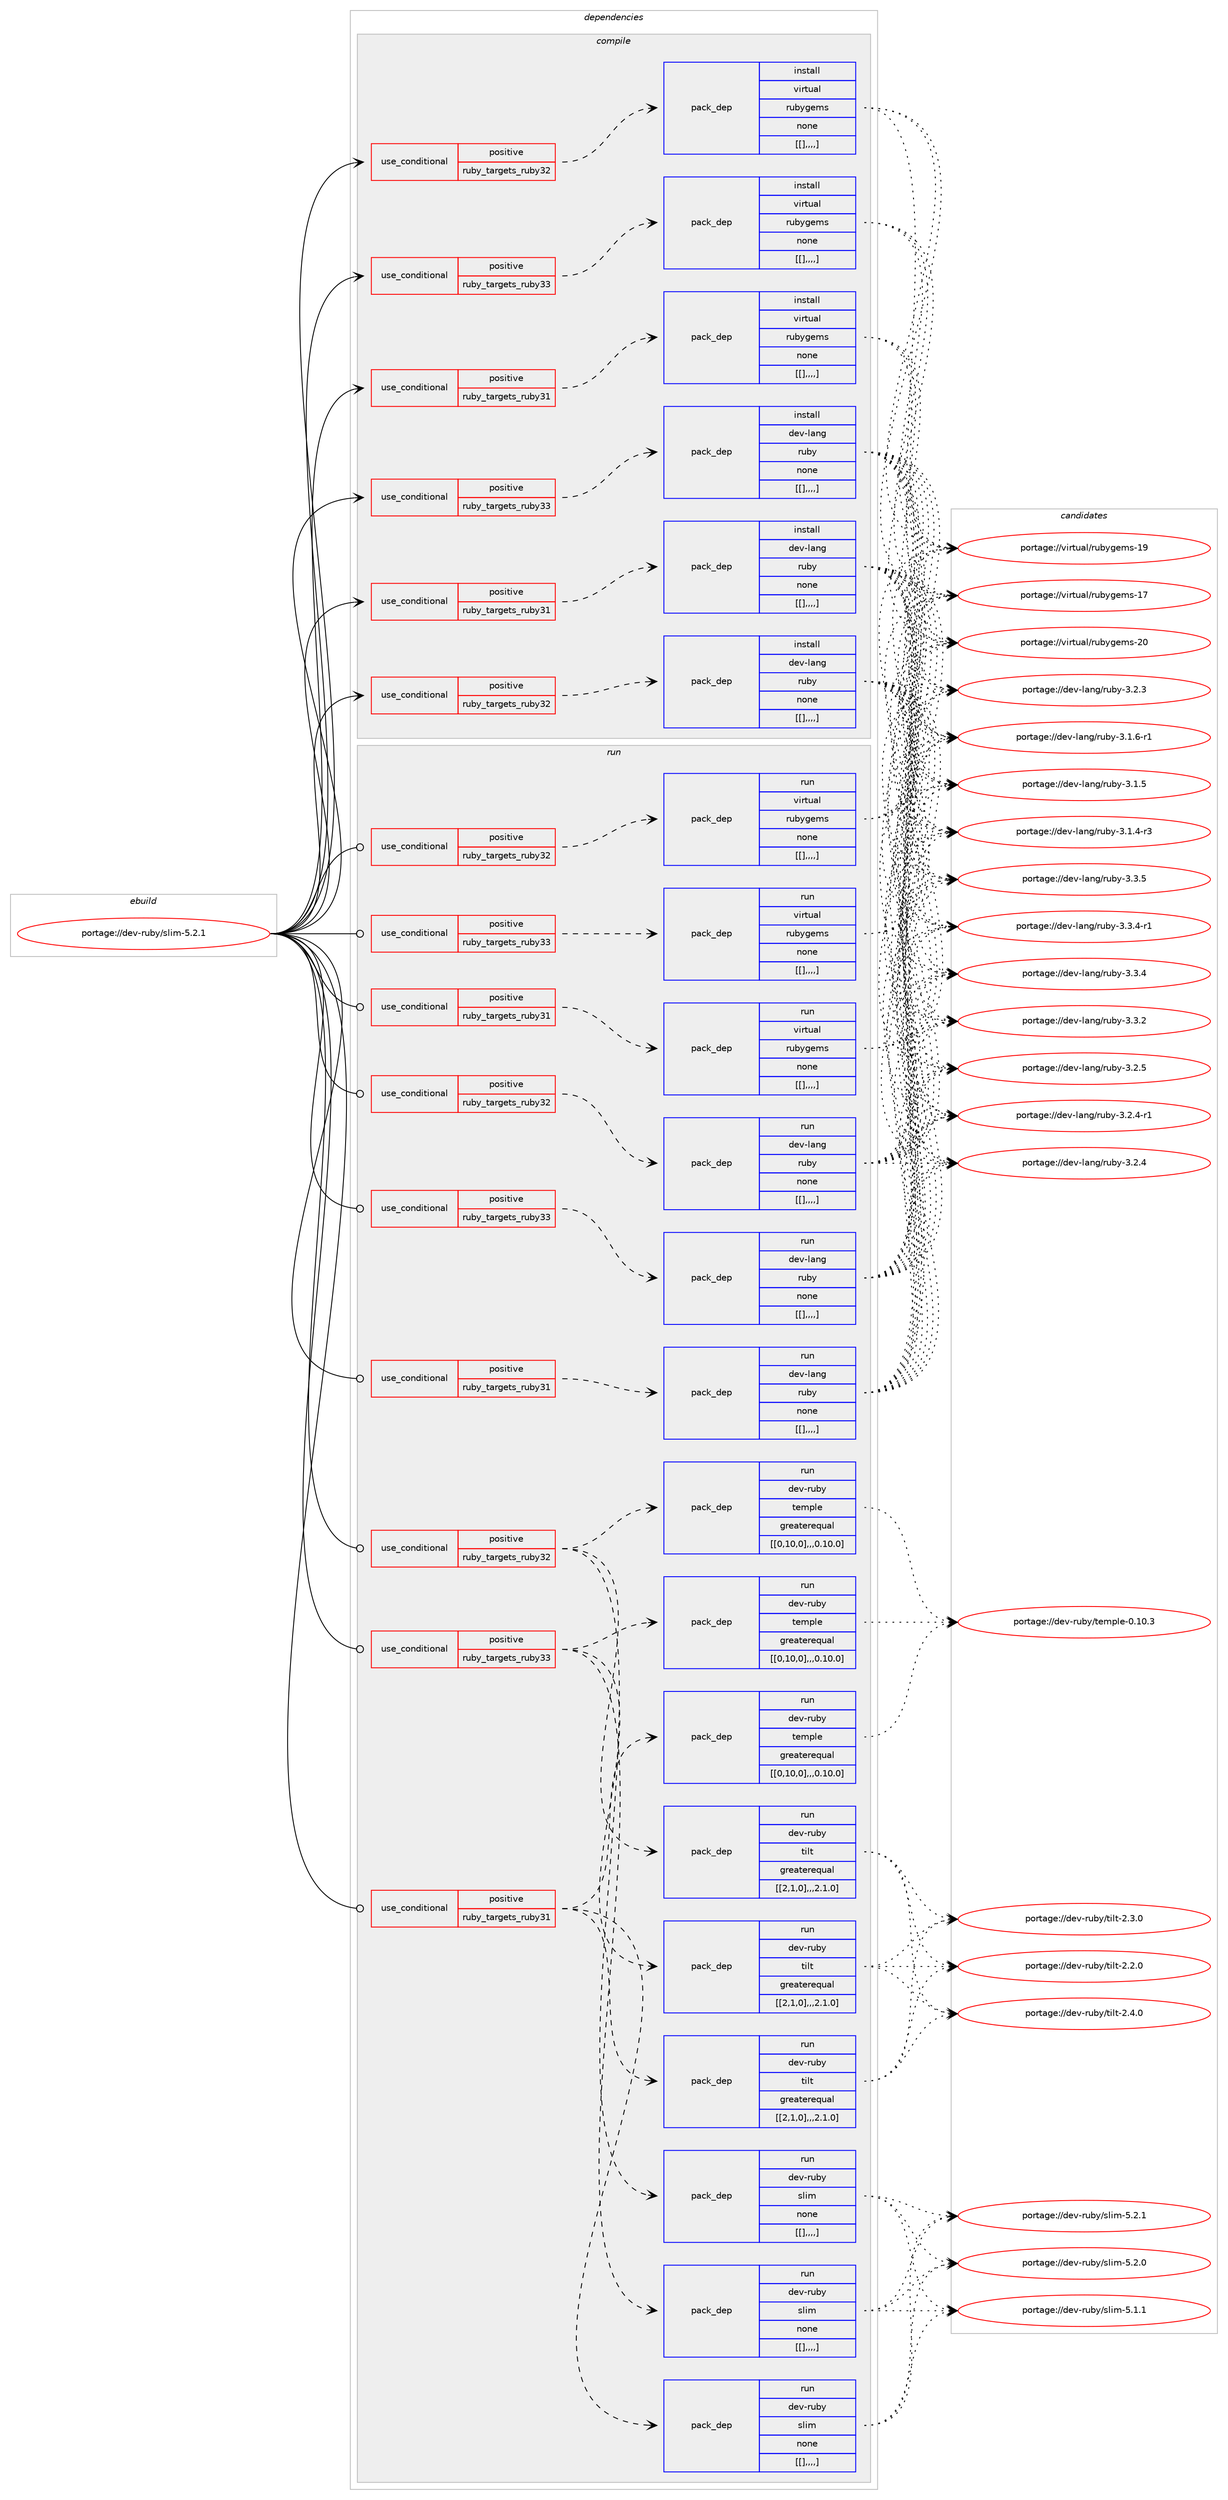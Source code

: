 digraph prolog {

# *************
# Graph options
# *************

newrank=true;
concentrate=true;
compound=true;
graph [rankdir=LR,fontname=Helvetica,fontsize=10,ranksep=1.5];#, ranksep=2.5, nodesep=0.2];
edge  [arrowhead=vee];
node  [fontname=Helvetica,fontsize=10];

# **********
# The ebuild
# **********

subgraph cluster_leftcol {
color=gray;
label=<<i>ebuild</i>>;
id [label="portage://dev-ruby/slim-5.2.1", color=red, width=4, href="../dev-ruby/slim-5.2.1.svg"];
}

# ****************
# The dependencies
# ****************

subgraph cluster_midcol {
color=gray;
label=<<i>dependencies</i>>;
subgraph cluster_compile {
fillcolor="#eeeeee";
style=filled;
label=<<i>compile</i>>;
subgraph cond61182 {
dependency215084 [label=<<TABLE BORDER="0" CELLBORDER="1" CELLSPACING="0" CELLPADDING="4"><TR><TD ROWSPAN="3" CELLPADDING="10">use_conditional</TD></TR><TR><TD>positive</TD></TR><TR><TD>ruby_targets_ruby31</TD></TR></TABLE>>, shape=none, color=red];
subgraph pack152428 {
dependency215101 [label=<<TABLE BORDER="0" CELLBORDER="1" CELLSPACING="0" CELLPADDING="4" WIDTH="220"><TR><TD ROWSPAN="6" CELLPADDING="30">pack_dep</TD></TR><TR><TD WIDTH="110">install</TD></TR><TR><TD>dev-lang</TD></TR><TR><TD>ruby</TD></TR><TR><TD>none</TD></TR><TR><TD>[[],,,,]</TD></TR></TABLE>>, shape=none, color=blue];
}
dependency215084:e -> dependency215101:w [weight=20,style="dashed",arrowhead="vee"];
}
id:e -> dependency215084:w [weight=20,style="solid",arrowhead="vee"];
subgraph cond61206 {
dependency215145 [label=<<TABLE BORDER="0" CELLBORDER="1" CELLSPACING="0" CELLPADDING="4"><TR><TD ROWSPAN="3" CELLPADDING="10">use_conditional</TD></TR><TR><TD>positive</TD></TR><TR><TD>ruby_targets_ruby31</TD></TR></TABLE>>, shape=none, color=red];
subgraph pack152451 {
dependency215147 [label=<<TABLE BORDER="0" CELLBORDER="1" CELLSPACING="0" CELLPADDING="4" WIDTH="220"><TR><TD ROWSPAN="6" CELLPADDING="30">pack_dep</TD></TR><TR><TD WIDTH="110">install</TD></TR><TR><TD>virtual</TD></TR><TR><TD>rubygems</TD></TR><TR><TD>none</TD></TR><TR><TD>[[],,,,]</TD></TR></TABLE>>, shape=none, color=blue];
}
dependency215145:e -> dependency215147:w [weight=20,style="dashed",arrowhead="vee"];
}
id:e -> dependency215145:w [weight=20,style="solid",arrowhead="vee"];
subgraph cond61214 {
dependency215169 [label=<<TABLE BORDER="0" CELLBORDER="1" CELLSPACING="0" CELLPADDING="4"><TR><TD ROWSPAN="3" CELLPADDING="10">use_conditional</TD></TR><TR><TD>positive</TD></TR><TR><TD>ruby_targets_ruby32</TD></TR></TABLE>>, shape=none, color=red];
subgraph pack152495 {
dependency215237 [label=<<TABLE BORDER="0" CELLBORDER="1" CELLSPACING="0" CELLPADDING="4" WIDTH="220"><TR><TD ROWSPAN="6" CELLPADDING="30">pack_dep</TD></TR><TR><TD WIDTH="110">install</TD></TR><TR><TD>dev-lang</TD></TR><TR><TD>ruby</TD></TR><TR><TD>none</TD></TR><TR><TD>[[],,,,]</TD></TR></TABLE>>, shape=none, color=blue];
}
dependency215169:e -> dependency215237:w [weight=20,style="dashed",arrowhead="vee"];
}
id:e -> dependency215169:w [weight=20,style="solid",arrowhead="vee"];
subgraph cond61259 {
dependency215318 [label=<<TABLE BORDER="0" CELLBORDER="1" CELLSPACING="0" CELLPADDING="4"><TR><TD ROWSPAN="3" CELLPADDING="10">use_conditional</TD></TR><TR><TD>positive</TD></TR><TR><TD>ruby_targets_ruby32</TD></TR></TABLE>>, shape=none, color=red];
subgraph pack152551 {
dependency215335 [label=<<TABLE BORDER="0" CELLBORDER="1" CELLSPACING="0" CELLPADDING="4" WIDTH="220"><TR><TD ROWSPAN="6" CELLPADDING="30">pack_dep</TD></TR><TR><TD WIDTH="110">install</TD></TR><TR><TD>virtual</TD></TR><TR><TD>rubygems</TD></TR><TR><TD>none</TD></TR><TR><TD>[[],,,,]</TD></TR></TABLE>>, shape=none, color=blue];
}
dependency215318:e -> dependency215335:w [weight=20,style="dashed",arrowhead="vee"];
}
id:e -> dependency215318:w [weight=20,style="solid",arrowhead="vee"];
subgraph cond61324 {
dependency215418 [label=<<TABLE BORDER="0" CELLBORDER="1" CELLSPACING="0" CELLPADDING="4"><TR><TD ROWSPAN="3" CELLPADDING="10">use_conditional</TD></TR><TR><TD>positive</TD></TR><TR><TD>ruby_targets_ruby33</TD></TR></TABLE>>, shape=none, color=red];
subgraph pack152604 {
dependency215454 [label=<<TABLE BORDER="0" CELLBORDER="1" CELLSPACING="0" CELLPADDING="4" WIDTH="220"><TR><TD ROWSPAN="6" CELLPADDING="30">pack_dep</TD></TR><TR><TD WIDTH="110">install</TD></TR><TR><TD>dev-lang</TD></TR><TR><TD>ruby</TD></TR><TR><TD>none</TD></TR><TR><TD>[[],,,,]</TD></TR></TABLE>>, shape=none, color=blue];
}
dependency215418:e -> dependency215454:w [weight=20,style="dashed",arrowhead="vee"];
}
id:e -> dependency215418:w [weight=20,style="solid",arrowhead="vee"];
subgraph cond61369 {
dependency215486 [label=<<TABLE BORDER="0" CELLBORDER="1" CELLSPACING="0" CELLPADDING="4"><TR><TD ROWSPAN="3" CELLPADDING="10">use_conditional</TD></TR><TR><TD>positive</TD></TR><TR><TD>ruby_targets_ruby33</TD></TR></TABLE>>, shape=none, color=red];
subgraph pack152641 {
dependency215527 [label=<<TABLE BORDER="0" CELLBORDER="1" CELLSPACING="0" CELLPADDING="4" WIDTH="220"><TR><TD ROWSPAN="6" CELLPADDING="30">pack_dep</TD></TR><TR><TD WIDTH="110">install</TD></TR><TR><TD>virtual</TD></TR><TR><TD>rubygems</TD></TR><TR><TD>none</TD></TR><TR><TD>[[],,,,]</TD></TR></TABLE>>, shape=none, color=blue];
}
dependency215486:e -> dependency215527:w [weight=20,style="dashed",arrowhead="vee"];
}
id:e -> dependency215486:w [weight=20,style="solid",arrowhead="vee"];
}
subgraph cluster_compileandrun {
fillcolor="#eeeeee";
style=filled;
label=<<i>compile and run</i>>;
}
subgraph cluster_run {
fillcolor="#eeeeee";
style=filled;
label=<<i>run</i>>;
subgraph cond61388 {
dependency215532 [label=<<TABLE BORDER="0" CELLBORDER="1" CELLSPACING="0" CELLPADDING="4"><TR><TD ROWSPAN="3" CELLPADDING="10">use_conditional</TD></TR><TR><TD>positive</TD></TR><TR><TD>ruby_targets_ruby31</TD></TR></TABLE>>, shape=none, color=red];
subgraph pack152663 {
dependency215533 [label=<<TABLE BORDER="0" CELLBORDER="1" CELLSPACING="0" CELLPADDING="4" WIDTH="220"><TR><TD ROWSPAN="6" CELLPADDING="30">pack_dep</TD></TR><TR><TD WIDTH="110">run</TD></TR><TR><TD>dev-lang</TD></TR><TR><TD>ruby</TD></TR><TR><TD>none</TD></TR><TR><TD>[[],,,,]</TD></TR></TABLE>>, shape=none, color=blue];
}
dependency215532:e -> dependency215533:w [weight=20,style="dashed",arrowhead="vee"];
}
id:e -> dependency215532:w [weight=20,style="solid",arrowhead="odot"];
subgraph cond61424 {
dependency215623 [label=<<TABLE BORDER="0" CELLBORDER="1" CELLSPACING="0" CELLPADDING="4"><TR><TD ROWSPAN="3" CELLPADDING="10">use_conditional</TD></TR><TR><TD>positive</TD></TR><TR><TD>ruby_targets_ruby31</TD></TR></TABLE>>, shape=none, color=red];
subgraph pack152724 {
dependency215646 [label=<<TABLE BORDER="0" CELLBORDER="1" CELLSPACING="0" CELLPADDING="4" WIDTH="220"><TR><TD ROWSPAN="6" CELLPADDING="30">pack_dep</TD></TR><TR><TD WIDTH="110">run</TD></TR><TR><TD>virtual</TD></TR><TR><TD>rubygems</TD></TR><TR><TD>none</TD></TR><TR><TD>[[],,,,]</TD></TR></TABLE>>, shape=none, color=blue];
}
dependency215623:e -> dependency215646:w [weight=20,style="dashed",arrowhead="vee"];
}
id:e -> dependency215623:w [weight=20,style="solid",arrowhead="odot"];
subgraph cond61441 {
dependency215681 [label=<<TABLE BORDER="0" CELLBORDER="1" CELLSPACING="0" CELLPADDING="4"><TR><TD ROWSPAN="3" CELLPADDING="10">use_conditional</TD></TR><TR><TD>positive</TD></TR><TR><TD>ruby_targets_ruby31</TD></TR></TABLE>>, shape=none, color=red];
subgraph pack152756 {
dependency215760 [label=<<TABLE BORDER="0" CELLBORDER="1" CELLSPACING="0" CELLPADDING="4" WIDTH="220"><TR><TD ROWSPAN="6" CELLPADDING="30">pack_dep</TD></TR><TR><TD WIDTH="110">run</TD></TR><TR><TD>dev-ruby</TD></TR><TR><TD>slim</TD></TR><TR><TD>none</TD></TR><TR><TD>[[],,,,]</TD></TR></TABLE>>, shape=none, color=blue];
}
dependency215681:e -> dependency215760:w [weight=20,style="dashed",arrowhead="vee"];
subgraph pack152811 {
dependency215809 [label=<<TABLE BORDER="0" CELLBORDER="1" CELLSPACING="0" CELLPADDING="4" WIDTH="220"><TR><TD ROWSPAN="6" CELLPADDING="30">pack_dep</TD></TR><TR><TD WIDTH="110">run</TD></TR><TR><TD>dev-ruby</TD></TR><TR><TD>tilt</TD></TR><TR><TD>greaterequal</TD></TR><TR><TD>[[2,1,0],,,2.1.0]</TD></TR></TABLE>>, shape=none, color=blue];
}
dependency215681:e -> dependency215809:w [weight=20,style="dashed",arrowhead="vee"];
subgraph pack152836 {
dependency215848 [label=<<TABLE BORDER="0" CELLBORDER="1" CELLSPACING="0" CELLPADDING="4" WIDTH="220"><TR><TD ROWSPAN="6" CELLPADDING="30">pack_dep</TD></TR><TR><TD WIDTH="110">run</TD></TR><TR><TD>dev-ruby</TD></TR><TR><TD>temple</TD></TR><TR><TD>greaterequal</TD></TR><TR><TD>[[0,10,0],,,0.10.0]</TD></TR></TABLE>>, shape=none, color=blue];
}
dependency215681:e -> dependency215848:w [weight=20,style="dashed",arrowhead="vee"];
}
id:e -> dependency215681:w [weight=20,style="solid",arrowhead="odot"];
subgraph cond61538 {
dependency215885 [label=<<TABLE BORDER="0" CELLBORDER="1" CELLSPACING="0" CELLPADDING="4"><TR><TD ROWSPAN="3" CELLPADDING="10">use_conditional</TD></TR><TR><TD>positive</TD></TR><TR><TD>ruby_targets_ruby32</TD></TR></TABLE>>, shape=none, color=red];
subgraph pack152881 {
dependency215922 [label=<<TABLE BORDER="0" CELLBORDER="1" CELLSPACING="0" CELLPADDING="4" WIDTH="220"><TR><TD ROWSPAN="6" CELLPADDING="30">pack_dep</TD></TR><TR><TD WIDTH="110">run</TD></TR><TR><TD>dev-lang</TD></TR><TR><TD>ruby</TD></TR><TR><TD>none</TD></TR><TR><TD>[[],,,,]</TD></TR></TABLE>>, shape=none, color=blue];
}
dependency215885:e -> dependency215922:w [weight=20,style="dashed",arrowhead="vee"];
}
id:e -> dependency215885:w [weight=20,style="solid",arrowhead="odot"];
subgraph cond61565 {
dependency215929 [label=<<TABLE BORDER="0" CELLBORDER="1" CELLSPACING="0" CELLPADDING="4"><TR><TD ROWSPAN="3" CELLPADDING="10">use_conditional</TD></TR><TR><TD>positive</TD></TR><TR><TD>ruby_targets_ruby32</TD></TR></TABLE>>, shape=none, color=red];
subgraph pack152885 {
dependency215963 [label=<<TABLE BORDER="0" CELLBORDER="1" CELLSPACING="0" CELLPADDING="4" WIDTH="220"><TR><TD ROWSPAN="6" CELLPADDING="30">pack_dep</TD></TR><TR><TD WIDTH="110">run</TD></TR><TR><TD>virtual</TD></TR><TR><TD>rubygems</TD></TR><TR><TD>none</TD></TR><TR><TD>[[],,,,]</TD></TR></TABLE>>, shape=none, color=blue];
}
dependency215929:e -> dependency215963:w [weight=20,style="dashed",arrowhead="vee"];
}
id:e -> dependency215929:w [weight=20,style="solid",arrowhead="odot"];
subgraph cond61596 {
dependency215987 [label=<<TABLE BORDER="0" CELLBORDER="1" CELLSPACING="0" CELLPADDING="4"><TR><TD ROWSPAN="3" CELLPADDING="10">use_conditional</TD></TR><TR><TD>positive</TD></TR><TR><TD>ruby_targets_ruby32</TD></TR></TABLE>>, shape=none, color=red];
subgraph pack152924 {
dependency216012 [label=<<TABLE BORDER="0" CELLBORDER="1" CELLSPACING="0" CELLPADDING="4" WIDTH="220"><TR><TD ROWSPAN="6" CELLPADDING="30">pack_dep</TD></TR><TR><TD WIDTH="110">run</TD></TR><TR><TD>dev-ruby</TD></TR><TR><TD>slim</TD></TR><TR><TD>none</TD></TR><TR><TD>[[],,,,]</TD></TR></TABLE>>, shape=none, color=blue];
}
dependency215987:e -> dependency216012:w [weight=20,style="dashed",arrowhead="vee"];
subgraph pack152942 {
dependency216059 [label=<<TABLE BORDER="0" CELLBORDER="1" CELLSPACING="0" CELLPADDING="4" WIDTH="220"><TR><TD ROWSPAN="6" CELLPADDING="30">pack_dep</TD></TR><TR><TD WIDTH="110">run</TD></TR><TR><TD>dev-ruby</TD></TR><TR><TD>tilt</TD></TR><TR><TD>greaterequal</TD></TR><TR><TD>[[2,1,0],,,2.1.0]</TD></TR></TABLE>>, shape=none, color=blue];
}
dependency215987:e -> dependency216059:w [weight=20,style="dashed",arrowhead="vee"];
subgraph pack152967 {
dependency216108 [label=<<TABLE BORDER="0" CELLBORDER="1" CELLSPACING="0" CELLPADDING="4" WIDTH="220"><TR><TD ROWSPAN="6" CELLPADDING="30">pack_dep</TD></TR><TR><TD WIDTH="110">run</TD></TR><TR><TD>dev-ruby</TD></TR><TR><TD>temple</TD></TR><TR><TD>greaterequal</TD></TR><TR><TD>[[0,10,0],,,0.10.0]</TD></TR></TABLE>>, shape=none, color=blue];
}
dependency215987:e -> dependency216108:w [weight=20,style="dashed",arrowhead="vee"];
}
id:e -> dependency215987:w [weight=20,style="solid",arrowhead="odot"];
subgraph cond61664 {
dependency216153 [label=<<TABLE BORDER="0" CELLBORDER="1" CELLSPACING="0" CELLPADDING="4"><TR><TD ROWSPAN="3" CELLPADDING="10">use_conditional</TD></TR><TR><TD>positive</TD></TR><TR><TD>ruby_targets_ruby33</TD></TR></TABLE>>, shape=none, color=red];
subgraph pack153018 {
dependency216203 [label=<<TABLE BORDER="0" CELLBORDER="1" CELLSPACING="0" CELLPADDING="4" WIDTH="220"><TR><TD ROWSPAN="6" CELLPADDING="30">pack_dep</TD></TR><TR><TD WIDTH="110">run</TD></TR><TR><TD>dev-lang</TD></TR><TR><TD>ruby</TD></TR><TR><TD>none</TD></TR><TR><TD>[[],,,,]</TD></TR></TABLE>>, shape=none, color=blue];
}
dependency216153:e -> dependency216203:w [weight=20,style="dashed",arrowhead="vee"];
}
id:e -> dependency216153:w [weight=20,style="solid",arrowhead="odot"];
subgraph cond61699 {
dependency216207 [label=<<TABLE BORDER="0" CELLBORDER="1" CELLSPACING="0" CELLPADDING="4"><TR><TD ROWSPAN="3" CELLPADDING="10">use_conditional</TD></TR><TR><TD>positive</TD></TR><TR><TD>ruby_targets_ruby33</TD></TR></TABLE>>, shape=none, color=red];
subgraph pack153034 {
dependency216209 [label=<<TABLE BORDER="0" CELLBORDER="1" CELLSPACING="0" CELLPADDING="4" WIDTH="220"><TR><TD ROWSPAN="6" CELLPADDING="30">pack_dep</TD></TR><TR><TD WIDTH="110">run</TD></TR><TR><TD>virtual</TD></TR><TR><TD>rubygems</TD></TR><TR><TD>none</TD></TR><TR><TD>[[],,,,]</TD></TR></TABLE>>, shape=none, color=blue];
}
dependency216207:e -> dependency216209:w [weight=20,style="dashed",arrowhead="vee"];
}
id:e -> dependency216207:w [weight=20,style="solid",arrowhead="odot"];
subgraph cond61701 {
dependency216213 [label=<<TABLE BORDER="0" CELLBORDER="1" CELLSPACING="0" CELLPADDING="4"><TR><TD ROWSPAN="3" CELLPADDING="10">use_conditional</TD></TR><TR><TD>positive</TD></TR><TR><TD>ruby_targets_ruby33</TD></TR></TABLE>>, shape=none, color=red];
subgraph pack153038 {
dependency216217 [label=<<TABLE BORDER="0" CELLBORDER="1" CELLSPACING="0" CELLPADDING="4" WIDTH="220"><TR><TD ROWSPAN="6" CELLPADDING="30">pack_dep</TD></TR><TR><TD WIDTH="110">run</TD></TR><TR><TD>dev-ruby</TD></TR><TR><TD>slim</TD></TR><TR><TD>none</TD></TR><TR><TD>[[],,,,]</TD></TR></TABLE>>, shape=none, color=blue];
}
dependency216213:e -> dependency216217:w [weight=20,style="dashed",arrowhead="vee"];
subgraph pack153044 {
dependency216222 [label=<<TABLE BORDER="0" CELLBORDER="1" CELLSPACING="0" CELLPADDING="4" WIDTH="220"><TR><TD ROWSPAN="6" CELLPADDING="30">pack_dep</TD></TR><TR><TD WIDTH="110">run</TD></TR><TR><TD>dev-ruby</TD></TR><TR><TD>tilt</TD></TR><TR><TD>greaterequal</TD></TR><TR><TD>[[2,1,0],,,2.1.0]</TD></TR></TABLE>>, shape=none, color=blue];
}
dependency216213:e -> dependency216222:w [weight=20,style="dashed",arrowhead="vee"];
subgraph pack153127 {
dependency216471 [label=<<TABLE BORDER="0" CELLBORDER="1" CELLSPACING="0" CELLPADDING="4" WIDTH="220"><TR><TD ROWSPAN="6" CELLPADDING="30">pack_dep</TD></TR><TR><TD WIDTH="110">run</TD></TR><TR><TD>dev-ruby</TD></TR><TR><TD>temple</TD></TR><TR><TD>greaterequal</TD></TR><TR><TD>[[0,10,0],,,0.10.0]</TD></TR></TABLE>>, shape=none, color=blue];
}
dependency216213:e -> dependency216471:w [weight=20,style="dashed",arrowhead="vee"];
}
id:e -> dependency216213:w [weight=20,style="solid",arrowhead="odot"];
}
}

# **************
# The candidates
# **************

subgraph cluster_choices {
rank=same;
color=gray;
label=<<i>candidates</i>>;

subgraph choice152702 {
color=black;
nodesep=1;
choice10010111845108971101034711411798121455146514653 [label="portage://dev-lang/ruby-3.3.5", color=red, width=4,href="../dev-lang/ruby-3.3.5.svg"];
choice100101118451089711010347114117981214551465146524511449 [label="portage://dev-lang/ruby-3.3.4-r1", color=red, width=4,href="../dev-lang/ruby-3.3.4-r1.svg"];
choice10010111845108971101034711411798121455146514652 [label="portage://dev-lang/ruby-3.3.4", color=red, width=4,href="../dev-lang/ruby-3.3.4.svg"];
choice10010111845108971101034711411798121455146514650 [label="portage://dev-lang/ruby-3.3.2", color=red, width=4,href="../dev-lang/ruby-3.3.2.svg"];
choice10010111845108971101034711411798121455146504653 [label="portage://dev-lang/ruby-3.2.5", color=red, width=4,href="../dev-lang/ruby-3.2.5.svg"];
choice100101118451089711010347114117981214551465046524511449 [label="portage://dev-lang/ruby-3.2.4-r1", color=red, width=4,href="../dev-lang/ruby-3.2.4-r1.svg"];
choice10010111845108971101034711411798121455146504652 [label="portage://dev-lang/ruby-3.2.4", color=red, width=4,href="../dev-lang/ruby-3.2.4.svg"];
choice10010111845108971101034711411798121455146504651 [label="portage://dev-lang/ruby-3.2.3", color=red, width=4,href="../dev-lang/ruby-3.2.3.svg"];
choice100101118451089711010347114117981214551464946544511449 [label="portage://dev-lang/ruby-3.1.6-r1", color=red, width=4,href="../dev-lang/ruby-3.1.6-r1.svg"];
choice10010111845108971101034711411798121455146494653 [label="portage://dev-lang/ruby-3.1.5", color=red, width=4,href="../dev-lang/ruby-3.1.5.svg"];
choice100101118451089711010347114117981214551464946524511451 [label="portage://dev-lang/ruby-3.1.4-r3", color=red, width=4,href="../dev-lang/ruby-3.1.4-r3.svg"];
dependency215101:e -> choice10010111845108971101034711411798121455146514653:w [style=dotted,weight="100"];
dependency215101:e -> choice100101118451089711010347114117981214551465146524511449:w [style=dotted,weight="100"];
dependency215101:e -> choice10010111845108971101034711411798121455146514652:w [style=dotted,weight="100"];
dependency215101:e -> choice10010111845108971101034711411798121455146514650:w [style=dotted,weight="100"];
dependency215101:e -> choice10010111845108971101034711411798121455146504653:w [style=dotted,weight="100"];
dependency215101:e -> choice100101118451089711010347114117981214551465046524511449:w [style=dotted,weight="100"];
dependency215101:e -> choice10010111845108971101034711411798121455146504652:w [style=dotted,weight="100"];
dependency215101:e -> choice10010111845108971101034711411798121455146504651:w [style=dotted,weight="100"];
dependency215101:e -> choice100101118451089711010347114117981214551464946544511449:w [style=dotted,weight="100"];
dependency215101:e -> choice10010111845108971101034711411798121455146494653:w [style=dotted,weight="100"];
dependency215101:e -> choice100101118451089711010347114117981214551464946524511451:w [style=dotted,weight="100"];
}
subgraph choice152708 {
color=black;
nodesep=1;
choice118105114116117971084711411798121103101109115455048 [label="portage://virtual/rubygems-20", color=red, width=4,href="../virtual/rubygems-20.svg"];
choice118105114116117971084711411798121103101109115454957 [label="portage://virtual/rubygems-19", color=red, width=4,href="../virtual/rubygems-19.svg"];
choice118105114116117971084711411798121103101109115454955 [label="portage://virtual/rubygems-17", color=red, width=4,href="../virtual/rubygems-17.svg"];
dependency215147:e -> choice118105114116117971084711411798121103101109115455048:w [style=dotted,weight="100"];
dependency215147:e -> choice118105114116117971084711411798121103101109115454957:w [style=dotted,weight="100"];
dependency215147:e -> choice118105114116117971084711411798121103101109115454955:w [style=dotted,weight="100"];
}
subgraph choice152718 {
color=black;
nodesep=1;
choice10010111845108971101034711411798121455146514653 [label="portage://dev-lang/ruby-3.3.5", color=red, width=4,href="../dev-lang/ruby-3.3.5.svg"];
choice100101118451089711010347114117981214551465146524511449 [label="portage://dev-lang/ruby-3.3.4-r1", color=red, width=4,href="../dev-lang/ruby-3.3.4-r1.svg"];
choice10010111845108971101034711411798121455146514652 [label="portage://dev-lang/ruby-3.3.4", color=red, width=4,href="../dev-lang/ruby-3.3.4.svg"];
choice10010111845108971101034711411798121455146514650 [label="portage://dev-lang/ruby-3.3.2", color=red, width=4,href="../dev-lang/ruby-3.3.2.svg"];
choice10010111845108971101034711411798121455146504653 [label="portage://dev-lang/ruby-3.2.5", color=red, width=4,href="../dev-lang/ruby-3.2.5.svg"];
choice100101118451089711010347114117981214551465046524511449 [label="portage://dev-lang/ruby-3.2.4-r1", color=red, width=4,href="../dev-lang/ruby-3.2.4-r1.svg"];
choice10010111845108971101034711411798121455146504652 [label="portage://dev-lang/ruby-3.2.4", color=red, width=4,href="../dev-lang/ruby-3.2.4.svg"];
choice10010111845108971101034711411798121455146504651 [label="portage://dev-lang/ruby-3.2.3", color=red, width=4,href="../dev-lang/ruby-3.2.3.svg"];
choice100101118451089711010347114117981214551464946544511449 [label="portage://dev-lang/ruby-3.1.6-r1", color=red, width=4,href="../dev-lang/ruby-3.1.6-r1.svg"];
choice10010111845108971101034711411798121455146494653 [label="portage://dev-lang/ruby-3.1.5", color=red, width=4,href="../dev-lang/ruby-3.1.5.svg"];
choice100101118451089711010347114117981214551464946524511451 [label="portage://dev-lang/ruby-3.1.4-r3", color=red, width=4,href="../dev-lang/ruby-3.1.4-r3.svg"];
dependency215237:e -> choice10010111845108971101034711411798121455146514653:w [style=dotted,weight="100"];
dependency215237:e -> choice100101118451089711010347114117981214551465146524511449:w [style=dotted,weight="100"];
dependency215237:e -> choice10010111845108971101034711411798121455146514652:w [style=dotted,weight="100"];
dependency215237:e -> choice10010111845108971101034711411798121455146514650:w [style=dotted,weight="100"];
dependency215237:e -> choice10010111845108971101034711411798121455146504653:w [style=dotted,weight="100"];
dependency215237:e -> choice100101118451089711010347114117981214551465046524511449:w [style=dotted,weight="100"];
dependency215237:e -> choice10010111845108971101034711411798121455146504652:w [style=dotted,weight="100"];
dependency215237:e -> choice10010111845108971101034711411798121455146504651:w [style=dotted,weight="100"];
dependency215237:e -> choice100101118451089711010347114117981214551464946544511449:w [style=dotted,weight="100"];
dependency215237:e -> choice10010111845108971101034711411798121455146494653:w [style=dotted,weight="100"];
dependency215237:e -> choice100101118451089711010347114117981214551464946524511451:w [style=dotted,weight="100"];
}
subgraph choice152735 {
color=black;
nodesep=1;
choice118105114116117971084711411798121103101109115455048 [label="portage://virtual/rubygems-20", color=red, width=4,href="../virtual/rubygems-20.svg"];
choice118105114116117971084711411798121103101109115454957 [label="portage://virtual/rubygems-19", color=red, width=4,href="../virtual/rubygems-19.svg"];
choice118105114116117971084711411798121103101109115454955 [label="portage://virtual/rubygems-17", color=red, width=4,href="../virtual/rubygems-17.svg"];
dependency215335:e -> choice118105114116117971084711411798121103101109115455048:w [style=dotted,weight="100"];
dependency215335:e -> choice118105114116117971084711411798121103101109115454957:w [style=dotted,weight="100"];
dependency215335:e -> choice118105114116117971084711411798121103101109115454955:w [style=dotted,weight="100"];
}
subgraph choice152750 {
color=black;
nodesep=1;
choice10010111845108971101034711411798121455146514653 [label="portage://dev-lang/ruby-3.3.5", color=red, width=4,href="../dev-lang/ruby-3.3.5.svg"];
choice100101118451089711010347114117981214551465146524511449 [label="portage://dev-lang/ruby-3.3.4-r1", color=red, width=4,href="../dev-lang/ruby-3.3.4-r1.svg"];
choice10010111845108971101034711411798121455146514652 [label="portage://dev-lang/ruby-3.3.4", color=red, width=4,href="../dev-lang/ruby-3.3.4.svg"];
choice10010111845108971101034711411798121455146514650 [label="portage://dev-lang/ruby-3.3.2", color=red, width=4,href="../dev-lang/ruby-3.3.2.svg"];
choice10010111845108971101034711411798121455146504653 [label="portage://dev-lang/ruby-3.2.5", color=red, width=4,href="../dev-lang/ruby-3.2.5.svg"];
choice100101118451089711010347114117981214551465046524511449 [label="portage://dev-lang/ruby-3.2.4-r1", color=red, width=4,href="../dev-lang/ruby-3.2.4-r1.svg"];
choice10010111845108971101034711411798121455146504652 [label="portage://dev-lang/ruby-3.2.4", color=red, width=4,href="../dev-lang/ruby-3.2.4.svg"];
choice10010111845108971101034711411798121455146504651 [label="portage://dev-lang/ruby-3.2.3", color=red, width=4,href="../dev-lang/ruby-3.2.3.svg"];
choice100101118451089711010347114117981214551464946544511449 [label="portage://dev-lang/ruby-3.1.6-r1", color=red, width=4,href="../dev-lang/ruby-3.1.6-r1.svg"];
choice10010111845108971101034711411798121455146494653 [label="portage://dev-lang/ruby-3.1.5", color=red, width=4,href="../dev-lang/ruby-3.1.5.svg"];
choice100101118451089711010347114117981214551464946524511451 [label="portage://dev-lang/ruby-3.1.4-r3", color=red, width=4,href="../dev-lang/ruby-3.1.4-r3.svg"];
dependency215454:e -> choice10010111845108971101034711411798121455146514653:w [style=dotted,weight="100"];
dependency215454:e -> choice100101118451089711010347114117981214551465146524511449:w [style=dotted,weight="100"];
dependency215454:e -> choice10010111845108971101034711411798121455146514652:w [style=dotted,weight="100"];
dependency215454:e -> choice10010111845108971101034711411798121455146514650:w [style=dotted,weight="100"];
dependency215454:e -> choice10010111845108971101034711411798121455146504653:w [style=dotted,weight="100"];
dependency215454:e -> choice100101118451089711010347114117981214551465046524511449:w [style=dotted,weight="100"];
dependency215454:e -> choice10010111845108971101034711411798121455146504652:w [style=dotted,weight="100"];
dependency215454:e -> choice10010111845108971101034711411798121455146504651:w [style=dotted,weight="100"];
dependency215454:e -> choice100101118451089711010347114117981214551464946544511449:w [style=dotted,weight="100"];
dependency215454:e -> choice10010111845108971101034711411798121455146494653:w [style=dotted,weight="100"];
dependency215454:e -> choice100101118451089711010347114117981214551464946524511451:w [style=dotted,weight="100"];
}
subgraph choice152777 {
color=black;
nodesep=1;
choice118105114116117971084711411798121103101109115455048 [label="portage://virtual/rubygems-20", color=red, width=4,href="../virtual/rubygems-20.svg"];
choice118105114116117971084711411798121103101109115454957 [label="portage://virtual/rubygems-19", color=red, width=4,href="../virtual/rubygems-19.svg"];
choice118105114116117971084711411798121103101109115454955 [label="portage://virtual/rubygems-17", color=red, width=4,href="../virtual/rubygems-17.svg"];
dependency215527:e -> choice118105114116117971084711411798121103101109115455048:w [style=dotted,weight="100"];
dependency215527:e -> choice118105114116117971084711411798121103101109115454957:w [style=dotted,weight="100"];
dependency215527:e -> choice118105114116117971084711411798121103101109115454955:w [style=dotted,weight="100"];
}
subgraph choice152780 {
color=black;
nodesep=1;
choice10010111845108971101034711411798121455146514653 [label="portage://dev-lang/ruby-3.3.5", color=red, width=4,href="../dev-lang/ruby-3.3.5.svg"];
choice100101118451089711010347114117981214551465146524511449 [label="portage://dev-lang/ruby-3.3.4-r1", color=red, width=4,href="../dev-lang/ruby-3.3.4-r1.svg"];
choice10010111845108971101034711411798121455146514652 [label="portage://dev-lang/ruby-3.3.4", color=red, width=4,href="../dev-lang/ruby-3.3.4.svg"];
choice10010111845108971101034711411798121455146514650 [label="portage://dev-lang/ruby-3.3.2", color=red, width=4,href="../dev-lang/ruby-3.3.2.svg"];
choice10010111845108971101034711411798121455146504653 [label="portage://dev-lang/ruby-3.2.5", color=red, width=4,href="../dev-lang/ruby-3.2.5.svg"];
choice100101118451089711010347114117981214551465046524511449 [label="portage://dev-lang/ruby-3.2.4-r1", color=red, width=4,href="../dev-lang/ruby-3.2.4-r1.svg"];
choice10010111845108971101034711411798121455146504652 [label="portage://dev-lang/ruby-3.2.4", color=red, width=4,href="../dev-lang/ruby-3.2.4.svg"];
choice10010111845108971101034711411798121455146504651 [label="portage://dev-lang/ruby-3.2.3", color=red, width=4,href="../dev-lang/ruby-3.2.3.svg"];
choice100101118451089711010347114117981214551464946544511449 [label="portage://dev-lang/ruby-3.1.6-r1", color=red, width=4,href="../dev-lang/ruby-3.1.6-r1.svg"];
choice10010111845108971101034711411798121455146494653 [label="portage://dev-lang/ruby-3.1.5", color=red, width=4,href="../dev-lang/ruby-3.1.5.svg"];
choice100101118451089711010347114117981214551464946524511451 [label="portage://dev-lang/ruby-3.1.4-r3", color=red, width=4,href="../dev-lang/ruby-3.1.4-r3.svg"];
dependency215533:e -> choice10010111845108971101034711411798121455146514653:w [style=dotted,weight="100"];
dependency215533:e -> choice100101118451089711010347114117981214551465146524511449:w [style=dotted,weight="100"];
dependency215533:e -> choice10010111845108971101034711411798121455146514652:w [style=dotted,weight="100"];
dependency215533:e -> choice10010111845108971101034711411798121455146514650:w [style=dotted,weight="100"];
dependency215533:e -> choice10010111845108971101034711411798121455146504653:w [style=dotted,weight="100"];
dependency215533:e -> choice100101118451089711010347114117981214551465046524511449:w [style=dotted,weight="100"];
dependency215533:e -> choice10010111845108971101034711411798121455146504652:w [style=dotted,weight="100"];
dependency215533:e -> choice10010111845108971101034711411798121455146504651:w [style=dotted,weight="100"];
dependency215533:e -> choice100101118451089711010347114117981214551464946544511449:w [style=dotted,weight="100"];
dependency215533:e -> choice10010111845108971101034711411798121455146494653:w [style=dotted,weight="100"];
dependency215533:e -> choice100101118451089711010347114117981214551464946524511451:w [style=dotted,weight="100"];
}
subgraph choice152786 {
color=black;
nodesep=1;
choice118105114116117971084711411798121103101109115455048 [label="portage://virtual/rubygems-20", color=red, width=4,href="../virtual/rubygems-20.svg"];
choice118105114116117971084711411798121103101109115454957 [label="portage://virtual/rubygems-19", color=red, width=4,href="../virtual/rubygems-19.svg"];
choice118105114116117971084711411798121103101109115454955 [label="portage://virtual/rubygems-17", color=red, width=4,href="../virtual/rubygems-17.svg"];
dependency215646:e -> choice118105114116117971084711411798121103101109115455048:w [style=dotted,weight="100"];
dependency215646:e -> choice118105114116117971084711411798121103101109115454957:w [style=dotted,weight="100"];
dependency215646:e -> choice118105114116117971084711411798121103101109115454955:w [style=dotted,weight="100"];
}
subgraph choice152788 {
color=black;
nodesep=1;
choice100101118451141179812147115108105109455346504649 [label="portage://dev-ruby/slim-5.2.1", color=red, width=4,href="../dev-ruby/slim-5.2.1.svg"];
choice100101118451141179812147115108105109455346504648 [label="portage://dev-ruby/slim-5.2.0", color=red, width=4,href="../dev-ruby/slim-5.2.0.svg"];
choice100101118451141179812147115108105109455346494649 [label="portage://dev-ruby/slim-5.1.1", color=red, width=4,href="../dev-ruby/slim-5.1.1.svg"];
dependency215760:e -> choice100101118451141179812147115108105109455346504649:w [style=dotted,weight="100"];
dependency215760:e -> choice100101118451141179812147115108105109455346504648:w [style=dotted,weight="100"];
dependency215760:e -> choice100101118451141179812147115108105109455346494649:w [style=dotted,weight="100"];
}
subgraph choice152790 {
color=black;
nodesep=1;
choice100101118451141179812147116105108116455046524648 [label="portage://dev-ruby/tilt-2.4.0", color=red, width=4,href="../dev-ruby/tilt-2.4.0.svg"];
choice100101118451141179812147116105108116455046514648 [label="portage://dev-ruby/tilt-2.3.0", color=red, width=4,href="../dev-ruby/tilt-2.3.0.svg"];
choice100101118451141179812147116105108116455046504648 [label="portage://dev-ruby/tilt-2.2.0", color=red, width=4,href="../dev-ruby/tilt-2.2.0.svg"];
dependency215809:e -> choice100101118451141179812147116105108116455046524648:w [style=dotted,weight="100"];
dependency215809:e -> choice100101118451141179812147116105108116455046514648:w [style=dotted,weight="100"];
dependency215809:e -> choice100101118451141179812147116105108116455046504648:w [style=dotted,weight="100"];
}
subgraph choice152802 {
color=black;
nodesep=1;
choice10010111845114117981214711610110911210810145484649484651 [label="portage://dev-ruby/temple-0.10.3", color=red, width=4,href="../dev-ruby/temple-0.10.3.svg"];
dependency215848:e -> choice10010111845114117981214711610110911210810145484649484651:w [style=dotted,weight="100"];
}
subgraph choice152839 {
color=black;
nodesep=1;
choice10010111845108971101034711411798121455146514653 [label="portage://dev-lang/ruby-3.3.5", color=red, width=4,href="../dev-lang/ruby-3.3.5.svg"];
choice100101118451089711010347114117981214551465146524511449 [label="portage://dev-lang/ruby-3.3.4-r1", color=red, width=4,href="../dev-lang/ruby-3.3.4-r1.svg"];
choice10010111845108971101034711411798121455146514652 [label="portage://dev-lang/ruby-3.3.4", color=red, width=4,href="../dev-lang/ruby-3.3.4.svg"];
choice10010111845108971101034711411798121455146514650 [label="portage://dev-lang/ruby-3.3.2", color=red, width=4,href="../dev-lang/ruby-3.3.2.svg"];
choice10010111845108971101034711411798121455146504653 [label="portage://dev-lang/ruby-3.2.5", color=red, width=4,href="../dev-lang/ruby-3.2.5.svg"];
choice100101118451089711010347114117981214551465046524511449 [label="portage://dev-lang/ruby-3.2.4-r1", color=red, width=4,href="../dev-lang/ruby-3.2.4-r1.svg"];
choice10010111845108971101034711411798121455146504652 [label="portage://dev-lang/ruby-3.2.4", color=red, width=4,href="../dev-lang/ruby-3.2.4.svg"];
choice10010111845108971101034711411798121455146504651 [label="portage://dev-lang/ruby-3.2.3", color=red, width=4,href="../dev-lang/ruby-3.2.3.svg"];
choice100101118451089711010347114117981214551464946544511449 [label="portage://dev-lang/ruby-3.1.6-r1", color=red, width=4,href="../dev-lang/ruby-3.1.6-r1.svg"];
choice10010111845108971101034711411798121455146494653 [label="portage://dev-lang/ruby-3.1.5", color=red, width=4,href="../dev-lang/ruby-3.1.5.svg"];
choice100101118451089711010347114117981214551464946524511451 [label="portage://dev-lang/ruby-3.1.4-r3", color=red, width=4,href="../dev-lang/ruby-3.1.4-r3.svg"];
dependency215922:e -> choice10010111845108971101034711411798121455146514653:w [style=dotted,weight="100"];
dependency215922:e -> choice100101118451089711010347114117981214551465146524511449:w [style=dotted,weight="100"];
dependency215922:e -> choice10010111845108971101034711411798121455146514652:w [style=dotted,weight="100"];
dependency215922:e -> choice10010111845108971101034711411798121455146514650:w [style=dotted,weight="100"];
dependency215922:e -> choice10010111845108971101034711411798121455146504653:w [style=dotted,weight="100"];
dependency215922:e -> choice100101118451089711010347114117981214551465046524511449:w [style=dotted,weight="100"];
dependency215922:e -> choice10010111845108971101034711411798121455146504652:w [style=dotted,weight="100"];
dependency215922:e -> choice10010111845108971101034711411798121455146504651:w [style=dotted,weight="100"];
dependency215922:e -> choice100101118451089711010347114117981214551464946544511449:w [style=dotted,weight="100"];
dependency215922:e -> choice10010111845108971101034711411798121455146494653:w [style=dotted,weight="100"];
dependency215922:e -> choice100101118451089711010347114117981214551464946524511451:w [style=dotted,weight="100"];
}
subgraph choice152852 {
color=black;
nodesep=1;
choice118105114116117971084711411798121103101109115455048 [label="portage://virtual/rubygems-20", color=red, width=4,href="../virtual/rubygems-20.svg"];
choice118105114116117971084711411798121103101109115454957 [label="portage://virtual/rubygems-19", color=red, width=4,href="../virtual/rubygems-19.svg"];
choice118105114116117971084711411798121103101109115454955 [label="portage://virtual/rubygems-17", color=red, width=4,href="../virtual/rubygems-17.svg"];
dependency215963:e -> choice118105114116117971084711411798121103101109115455048:w [style=dotted,weight="100"];
dependency215963:e -> choice118105114116117971084711411798121103101109115454957:w [style=dotted,weight="100"];
dependency215963:e -> choice118105114116117971084711411798121103101109115454955:w [style=dotted,weight="100"];
}
subgraph choice152871 {
color=black;
nodesep=1;
choice100101118451141179812147115108105109455346504649 [label="portage://dev-ruby/slim-5.2.1", color=red, width=4,href="../dev-ruby/slim-5.2.1.svg"];
choice100101118451141179812147115108105109455346504648 [label="portage://dev-ruby/slim-5.2.0", color=red, width=4,href="../dev-ruby/slim-5.2.0.svg"];
choice100101118451141179812147115108105109455346494649 [label="portage://dev-ruby/slim-5.1.1", color=red, width=4,href="../dev-ruby/slim-5.1.1.svg"];
dependency216012:e -> choice100101118451141179812147115108105109455346504649:w [style=dotted,weight="100"];
dependency216012:e -> choice100101118451141179812147115108105109455346504648:w [style=dotted,weight="100"];
dependency216012:e -> choice100101118451141179812147115108105109455346494649:w [style=dotted,weight="100"];
}
subgraph choice152874 {
color=black;
nodesep=1;
choice100101118451141179812147116105108116455046524648 [label="portage://dev-ruby/tilt-2.4.0", color=red, width=4,href="../dev-ruby/tilt-2.4.0.svg"];
choice100101118451141179812147116105108116455046514648 [label="portage://dev-ruby/tilt-2.3.0", color=red, width=4,href="../dev-ruby/tilt-2.3.0.svg"];
choice100101118451141179812147116105108116455046504648 [label="portage://dev-ruby/tilt-2.2.0", color=red, width=4,href="../dev-ruby/tilt-2.2.0.svg"];
dependency216059:e -> choice100101118451141179812147116105108116455046524648:w [style=dotted,weight="100"];
dependency216059:e -> choice100101118451141179812147116105108116455046514648:w [style=dotted,weight="100"];
dependency216059:e -> choice100101118451141179812147116105108116455046504648:w [style=dotted,weight="100"];
}
subgraph choice152894 {
color=black;
nodesep=1;
choice10010111845114117981214711610110911210810145484649484651 [label="portage://dev-ruby/temple-0.10.3", color=red, width=4,href="../dev-ruby/temple-0.10.3.svg"];
dependency216108:e -> choice10010111845114117981214711610110911210810145484649484651:w [style=dotted,weight="100"];
}
subgraph choice152912 {
color=black;
nodesep=1;
choice10010111845108971101034711411798121455146514653 [label="portage://dev-lang/ruby-3.3.5", color=red, width=4,href="../dev-lang/ruby-3.3.5.svg"];
choice100101118451089711010347114117981214551465146524511449 [label="portage://dev-lang/ruby-3.3.4-r1", color=red, width=4,href="../dev-lang/ruby-3.3.4-r1.svg"];
choice10010111845108971101034711411798121455146514652 [label="portage://dev-lang/ruby-3.3.4", color=red, width=4,href="../dev-lang/ruby-3.3.4.svg"];
choice10010111845108971101034711411798121455146514650 [label="portage://dev-lang/ruby-3.3.2", color=red, width=4,href="../dev-lang/ruby-3.3.2.svg"];
choice10010111845108971101034711411798121455146504653 [label="portage://dev-lang/ruby-3.2.5", color=red, width=4,href="../dev-lang/ruby-3.2.5.svg"];
choice100101118451089711010347114117981214551465046524511449 [label="portage://dev-lang/ruby-3.2.4-r1", color=red, width=4,href="../dev-lang/ruby-3.2.4-r1.svg"];
choice10010111845108971101034711411798121455146504652 [label="portage://dev-lang/ruby-3.2.4", color=red, width=4,href="../dev-lang/ruby-3.2.4.svg"];
choice10010111845108971101034711411798121455146504651 [label="portage://dev-lang/ruby-3.2.3", color=red, width=4,href="../dev-lang/ruby-3.2.3.svg"];
choice100101118451089711010347114117981214551464946544511449 [label="portage://dev-lang/ruby-3.1.6-r1", color=red, width=4,href="../dev-lang/ruby-3.1.6-r1.svg"];
choice10010111845108971101034711411798121455146494653 [label="portage://dev-lang/ruby-3.1.5", color=red, width=4,href="../dev-lang/ruby-3.1.5.svg"];
choice100101118451089711010347114117981214551464946524511451 [label="portage://dev-lang/ruby-3.1.4-r3", color=red, width=4,href="../dev-lang/ruby-3.1.4-r3.svg"];
dependency216203:e -> choice10010111845108971101034711411798121455146514653:w [style=dotted,weight="100"];
dependency216203:e -> choice100101118451089711010347114117981214551465146524511449:w [style=dotted,weight="100"];
dependency216203:e -> choice10010111845108971101034711411798121455146514652:w [style=dotted,weight="100"];
dependency216203:e -> choice10010111845108971101034711411798121455146514650:w [style=dotted,weight="100"];
dependency216203:e -> choice10010111845108971101034711411798121455146504653:w [style=dotted,weight="100"];
dependency216203:e -> choice100101118451089711010347114117981214551465046524511449:w [style=dotted,weight="100"];
dependency216203:e -> choice10010111845108971101034711411798121455146504652:w [style=dotted,weight="100"];
dependency216203:e -> choice10010111845108971101034711411798121455146504651:w [style=dotted,weight="100"];
dependency216203:e -> choice100101118451089711010347114117981214551464946544511449:w [style=dotted,weight="100"];
dependency216203:e -> choice10010111845108971101034711411798121455146494653:w [style=dotted,weight="100"];
dependency216203:e -> choice100101118451089711010347114117981214551464946524511451:w [style=dotted,weight="100"];
}
subgraph choice152935 {
color=black;
nodesep=1;
choice118105114116117971084711411798121103101109115455048 [label="portage://virtual/rubygems-20", color=red, width=4,href="../virtual/rubygems-20.svg"];
choice118105114116117971084711411798121103101109115454957 [label="portage://virtual/rubygems-19", color=red, width=4,href="../virtual/rubygems-19.svg"];
choice118105114116117971084711411798121103101109115454955 [label="portage://virtual/rubygems-17", color=red, width=4,href="../virtual/rubygems-17.svg"];
dependency216209:e -> choice118105114116117971084711411798121103101109115455048:w [style=dotted,weight="100"];
dependency216209:e -> choice118105114116117971084711411798121103101109115454957:w [style=dotted,weight="100"];
dependency216209:e -> choice118105114116117971084711411798121103101109115454955:w [style=dotted,weight="100"];
}
subgraph choice152936 {
color=black;
nodesep=1;
choice100101118451141179812147115108105109455346504649 [label="portage://dev-ruby/slim-5.2.1", color=red, width=4,href="../dev-ruby/slim-5.2.1.svg"];
choice100101118451141179812147115108105109455346504648 [label="portage://dev-ruby/slim-5.2.0", color=red, width=4,href="../dev-ruby/slim-5.2.0.svg"];
choice100101118451141179812147115108105109455346494649 [label="portage://dev-ruby/slim-5.1.1", color=red, width=4,href="../dev-ruby/slim-5.1.1.svg"];
dependency216217:e -> choice100101118451141179812147115108105109455346504649:w [style=dotted,weight="100"];
dependency216217:e -> choice100101118451141179812147115108105109455346504648:w [style=dotted,weight="100"];
dependency216217:e -> choice100101118451141179812147115108105109455346494649:w [style=dotted,weight="100"];
}
subgraph choice152939 {
color=black;
nodesep=1;
choice100101118451141179812147116105108116455046524648 [label="portage://dev-ruby/tilt-2.4.0", color=red, width=4,href="../dev-ruby/tilt-2.4.0.svg"];
choice100101118451141179812147116105108116455046514648 [label="portage://dev-ruby/tilt-2.3.0", color=red, width=4,href="../dev-ruby/tilt-2.3.0.svg"];
choice100101118451141179812147116105108116455046504648 [label="portage://dev-ruby/tilt-2.2.0", color=red, width=4,href="../dev-ruby/tilt-2.2.0.svg"];
dependency216222:e -> choice100101118451141179812147116105108116455046524648:w [style=dotted,weight="100"];
dependency216222:e -> choice100101118451141179812147116105108116455046514648:w [style=dotted,weight="100"];
dependency216222:e -> choice100101118451141179812147116105108116455046504648:w [style=dotted,weight="100"];
}
subgraph choice152958 {
color=black;
nodesep=1;
choice10010111845114117981214711610110911210810145484649484651 [label="portage://dev-ruby/temple-0.10.3", color=red, width=4,href="../dev-ruby/temple-0.10.3.svg"];
dependency216471:e -> choice10010111845114117981214711610110911210810145484649484651:w [style=dotted,weight="100"];
}
}

}
